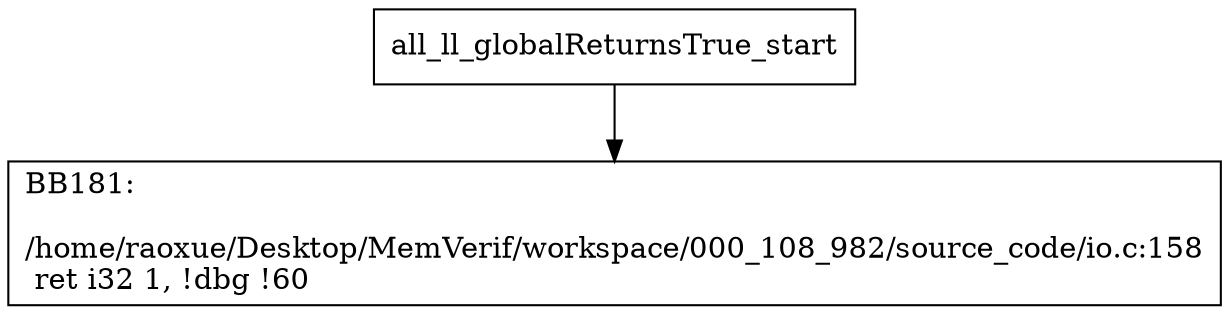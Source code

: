 digraph "CFG for'all_ll_globalReturnsTrue' function" {
	BBall_ll_globalReturnsTrue_start[shape=record,label="{all_ll_globalReturnsTrue_start}"];
	BBall_ll_globalReturnsTrue_start-> all_ll_globalReturnsTrueBB181;
	all_ll_globalReturnsTrueBB181 [shape=record, label="{BB181:\l\l/home/raoxue/Desktop/MemVerif/workspace/000_108_982/source_code/io.c:158\l
  ret i32 1, !dbg !60\l
}"];
}
